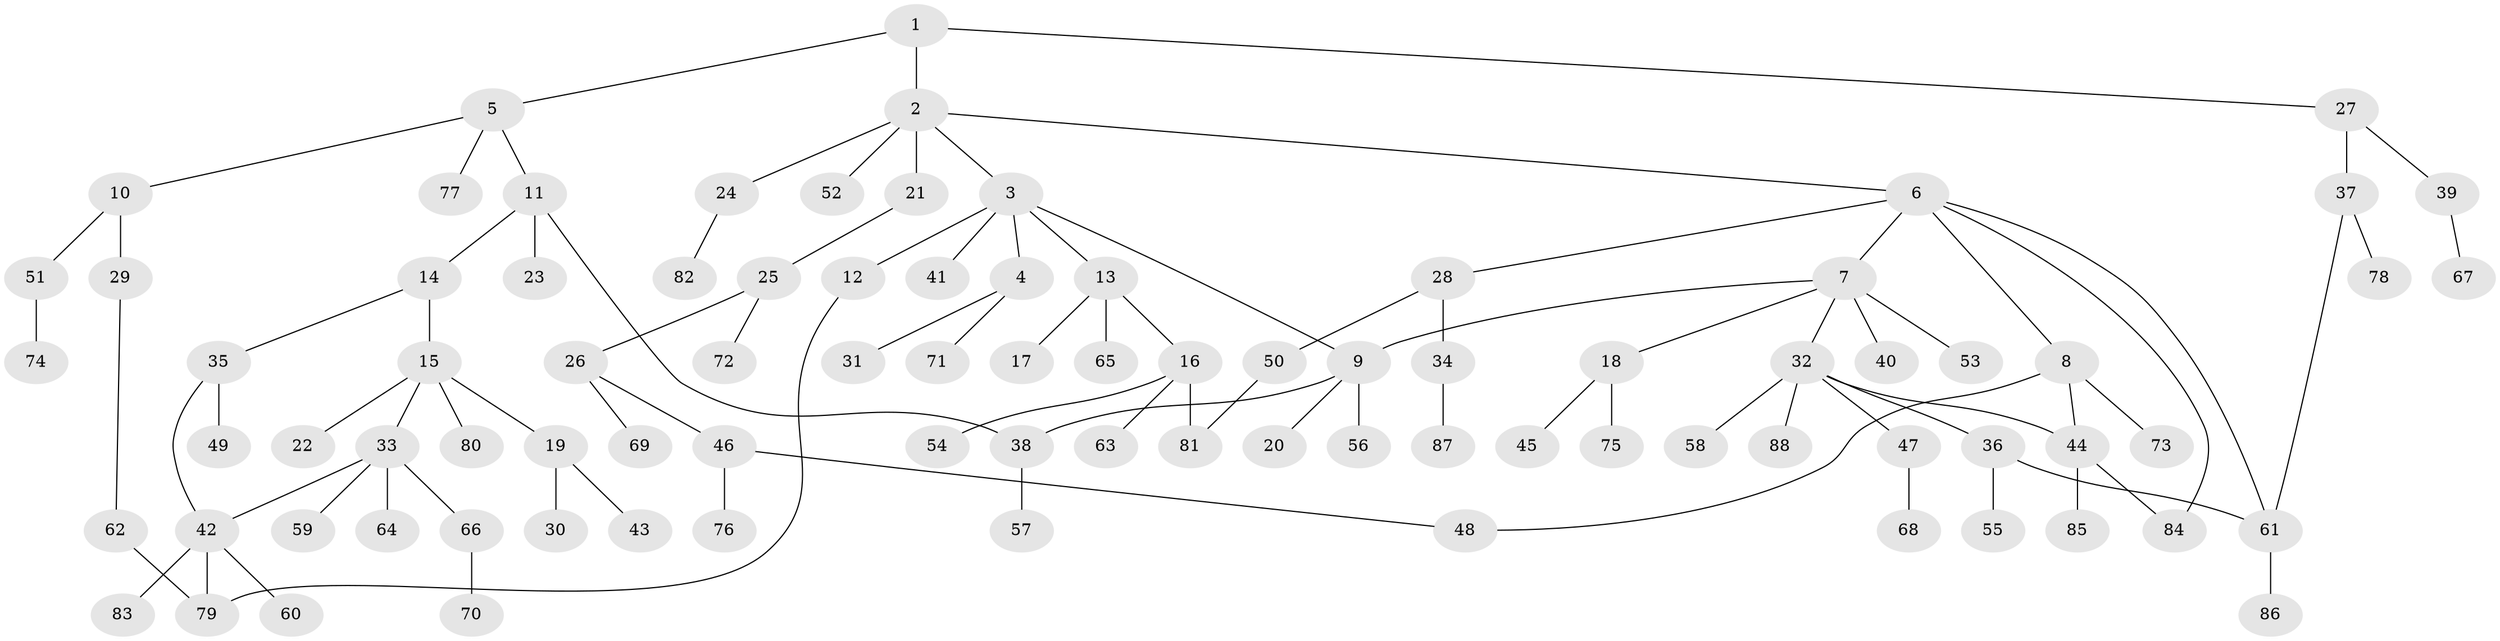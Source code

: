 // Generated by graph-tools (version 1.1) at 2025/10/02/27/25 16:10:51]
// undirected, 88 vertices, 98 edges
graph export_dot {
graph [start="1"]
  node [color=gray90,style=filled];
  1;
  2;
  3;
  4;
  5;
  6;
  7;
  8;
  9;
  10;
  11;
  12;
  13;
  14;
  15;
  16;
  17;
  18;
  19;
  20;
  21;
  22;
  23;
  24;
  25;
  26;
  27;
  28;
  29;
  30;
  31;
  32;
  33;
  34;
  35;
  36;
  37;
  38;
  39;
  40;
  41;
  42;
  43;
  44;
  45;
  46;
  47;
  48;
  49;
  50;
  51;
  52;
  53;
  54;
  55;
  56;
  57;
  58;
  59;
  60;
  61;
  62;
  63;
  64;
  65;
  66;
  67;
  68;
  69;
  70;
  71;
  72;
  73;
  74;
  75;
  76;
  77;
  78;
  79;
  80;
  81;
  82;
  83;
  84;
  85;
  86;
  87;
  88;
  1 -- 2;
  1 -- 5;
  1 -- 27;
  2 -- 3;
  2 -- 6;
  2 -- 21;
  2 -- 24;
  2 -- 52;
  3 -- 4;
  3 -- 9;
  3 -- 12;
  3 -- 13;
  3 -- 41;
  4 -- 31;
  4 -- 71;
  5 -- 10;
  5 -- 11;
  5 -- 77;
  6 -- 7;
  6 -- 8;
  6 -- 28;
  6 -- 84;
  6 -- 61;
  7 -- 18;
  7 -- 32;
  7 -- 40;
  7 -- 53;
  7 -- 9;
  8 -- 73;
  8 -- 44;
  8 -- 48;
  9 -- 20;
  9 -- 38;
  9 -- 56;
  10 -- 29;
  10 -- 51;
  11 -- 14;
  11 -- 23;
  11 -- 38;
  12 -- 79;
  13 -- 16;
  13 -- 17;
  13 -- 65;
  14 -- 15;
  14 -- 35;
  15 -- 19;
  15 -- 22;
  15 -- 33;
  15 -- 80;
  16 -- 54;
  16 -- 63;
  16 -- 81;
  18 -- 45;
  18 -- 75;
  19 -- 30;
  19 -- 43;
  21 -- 25;
  24 -- 82;
  25 -- 26;
  25 -- 72;
  26 -- 46;
  26 -- 69;
  27 -- 37;
  27 -- 39;
  28 -- 34;
  28 -- 50;
  29 -- 62;
  32 -- 36;
  32 -- 44;
  32 -- 47;
  32 -- 58;
  32 -- 88;
  33 -- 42;
  33 -- 59;
  33 -- 64;
  33 -- 66;
  34 -- 87;
  35 -- 49;
  35 -- 42;
  36 -- 55;
  36 -- 61;
  37 -- 61;
  37 -- 78;
  38 -- 57;
  39 -- 67;
  42 -- 60;
  42 -- 83;
  42 -- 79;
  44 -- 85;
  44 -- 84;
  46 -- 48;
  46 -- 76;
  47 -- 68;
  50 -- 81;
  51 -- 74;
  61 -- 86;
  62 -- 79;
  66 -- 70;
}
